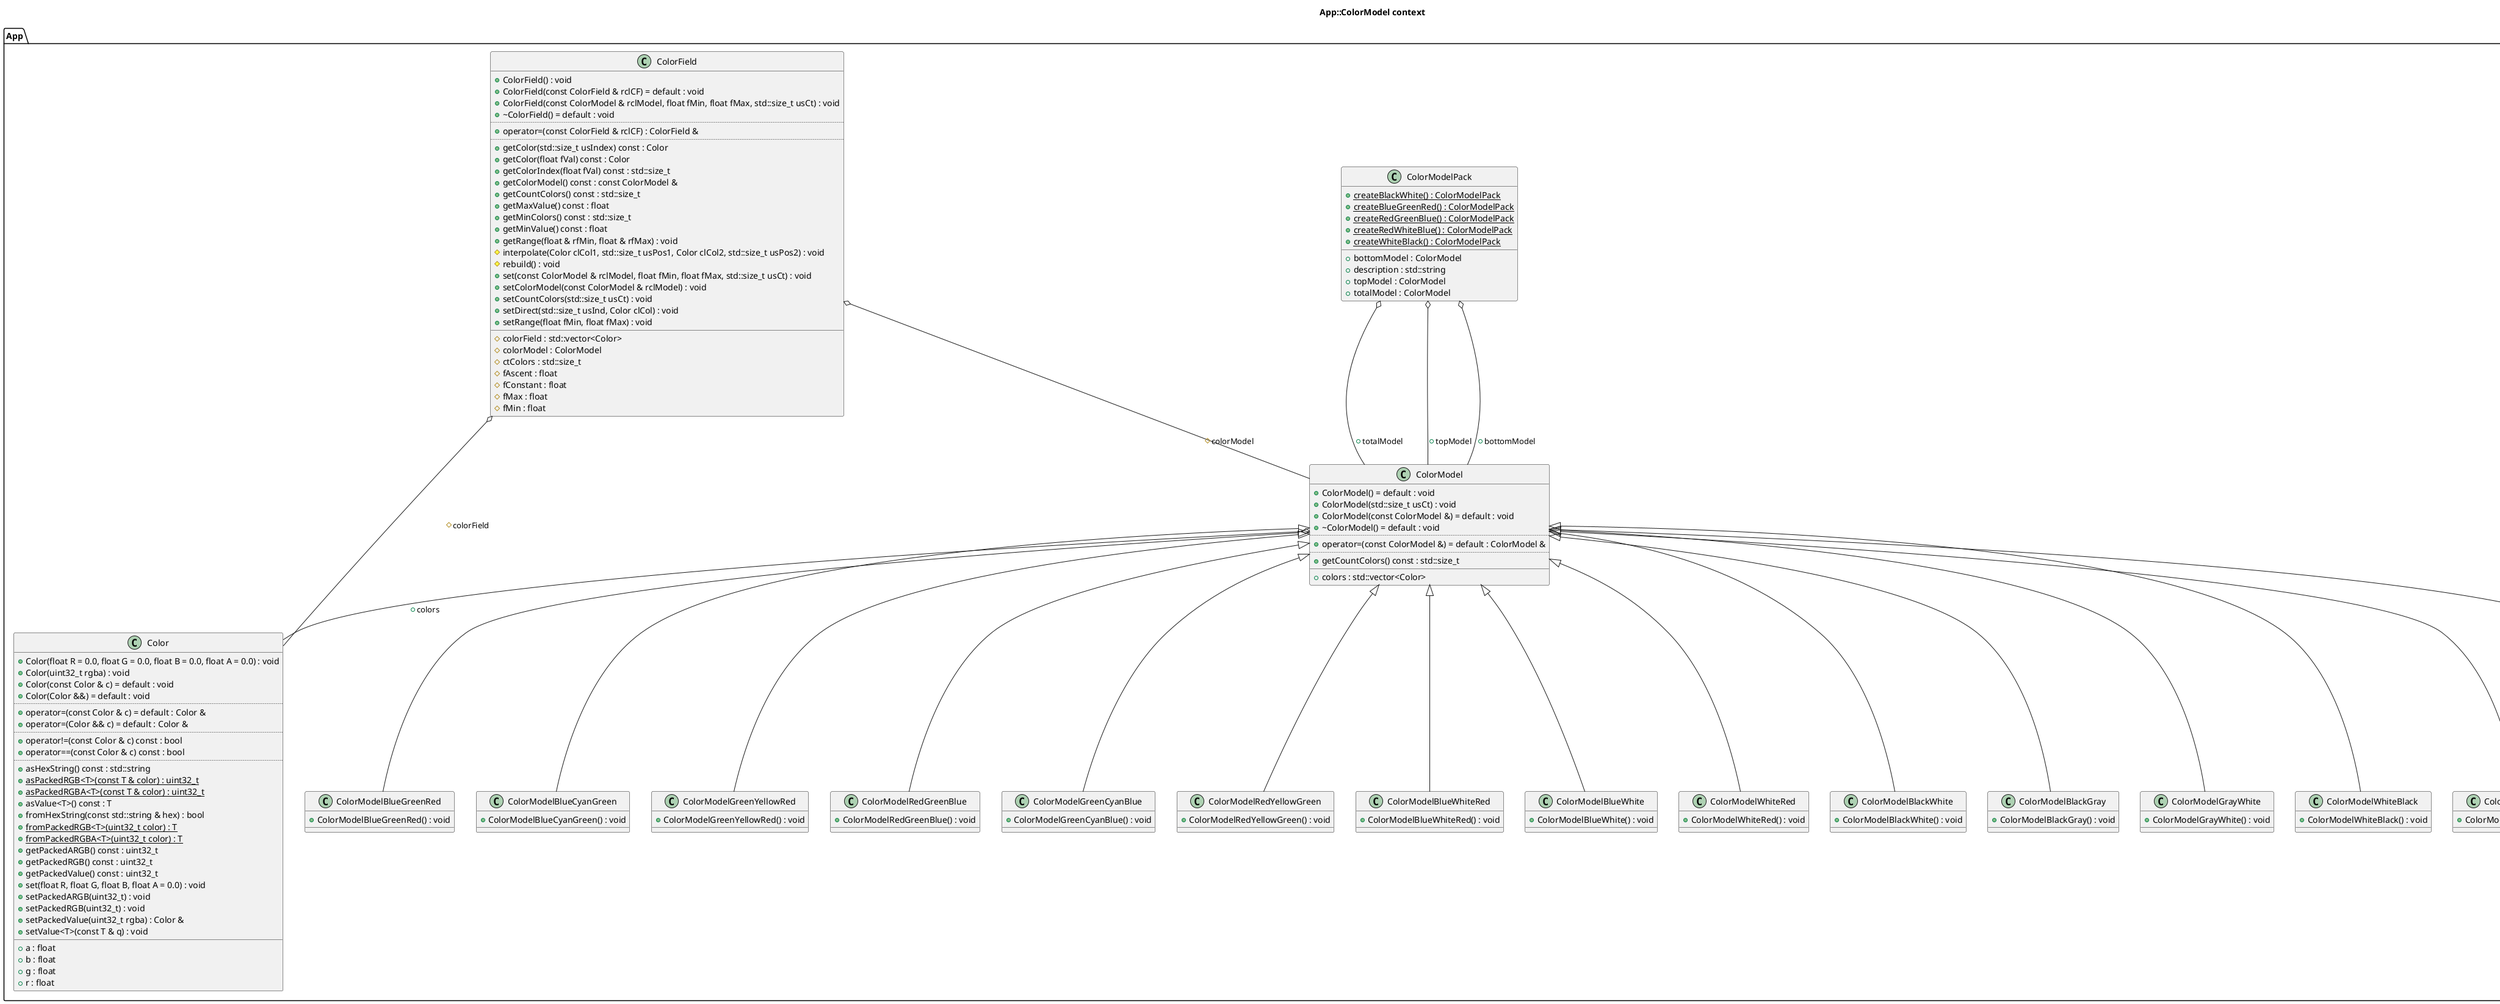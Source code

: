 @startuml
title App::ColorModel context
package [App] as C_0018282610363821501524 {
class "Color" as C_0007151109991894271781
class C_0007151109991894271781 [[https://github.com/FreeCAD/FreeCAD/blob/2fcc5317fe3aee96ca73475986a577719fc78e20/src/App/Color.h#L40{Color}]] {
+Color(float R = 0.0, float G = 0.0, float B = 0.0, float A = 0.0) : void [[[https://github.com/FreeCAD/FreeCAD/blob/2fcc5317fe3aee96ca73475986a577719fc78e20/src/App/Color.h#L47{Color}]]]
+Color(uint32_t rgba) : void [[[https://github.com/FreeCAD/FreeCAD/blob/2fcc5317fe3aee96ca73475986a577719fc78e20/src/App/Color.h#L53{Color}]]]
+Color(const Color & c) = default : void [[[https://github.com/FreeCAD/FreeCAD/blob/2fcc5317fe3aee96ca73475986a577719fc78e20/src/App/Color.h#L56{Color}]]]
+Color(Color &&) = default : void [[[https://github.com/FreeCAD/FreeCAD/blob/2fcc5317fe3aee96ca73475986a577719fc78e20/src/App/Color.h#L57{Color}]]]
..
+operator=(const Color & c) = default : Color & [[[https://github.com/FreeCAD/FreeCAD/blob/2fcc5317fe3aee96ca73475986a577719fc78e20/src/App/Color.h#L67{operator=}]]]
+operator=(Color && c) = default : Color & [[[https://github.com/FreeCAD/FreeCAD/blob/2fcc5317fe3aee96ca73475986a577719fc78e20/src/App/Color.h#L68{operator=}]]]
..
+operator!=(const Color & c) const : bool [[[https://github.com/FreeCAD/FreeCAD/blob/2fcc5317fe3aee96ca73475986a577719fc78e20/src/App/Color.h#L61{operator!=}]]]
+operator==(const Color & c) const : bool [[[https://github.com/FreeCAD/FreeCAD/blob/2fcc5317fe3aee96ca73475986a577719fc78e20/src/App/Color.h#L60{operator==}]]]
..
+asHexString() const : std::string [[[https://github.com/FreeCAD/FreeCAD/blob/2fcc5317fe3aee96ca73475986a577719fc78e20/src/App/Color.h#L143{asHexString}]]]
{static} +asPackedRGB<T>(const T & color) : uint32_t
{static} +asPackedRGBA<T>(const T & color) : uint32_t
+asValue<T>() const : T
+fromHexString(const std::string & hex) : bool [[[https://github.com/FreeCAD/FreeCAD/blob/2fcc5317fe3aee96ca73475986a577719fc78e20/src/App/Color.h#L149{fromHexString}]]]
{static} +fromPackedRGB<T>(uint32_t color) : T
{static} +fromPackedRGBA<T>(uint32_t color) : T
+getPackedARGB() const : uint32_t [[[https://github.com/FreeCAD/FreeCAD/blob/2fcc5317fe3aee96ca73475986a577719fc78e20/src/App/Color.h#L94{getPackedARGB}]]]
+getPackedRGB() const : uint32_t [[[https://github.com/FreeCAD/FreeCAD/blob/2fcc5317fe3aee96ca73475986a577719fc78e20/src/App/Color.h#L86{getPackedRGB}]]]
+getPackedValue() const : uint32_t [[[https://github.com/FreeCAD/FreeCAD/blob/2fcc5317fe3aee96ca73475986a577719fc78e20/src/App/Color.h#L82{getPackedValue}]]]
+set(float R, float G, float B, float A = 0.0) : void [[[https://github.com/FreeCAD/FreeCAD/blob/2fcc5317fe3aee96ca73475986a577719fc78e20/src/App/Color.h#L66{set}]]]
+setPackedARGB(uint32_t) : void [[[https://github.com/FreeCAD/FreeCAD/blob/2fcc5317fe3aee96ca73475986a577719fc78e20/src/App/Color.h#L98{setPackedARGB}]]]
+setPackedRGB(uint32_t) : void [[[https://github.com/FreeCAD/FreeCAD/blob/2fcc5317fe3aee96ca73475986a577719fc78e20/src/App/Color.h#L90{setPackedRGB}]]]
+setPackedValue(uint32_t rgba) : Color & [[[https://github.com/FreeCAD/FreeCAD/blob/2fcc5317fe3aee96ca73475986a577719fc78e20/src/App/Color.h#L76{setPackedValue}]]]
+setValue<T>(const T & q) : void
__
+a : float [[[https://github.com/FreeCAD/FreeCAD/blob/2fcc5317fe3aee96ca73475986a577719fc78e20/src/App/Color.h#L152{a}]]]
+b : float [[[https://github.com/FreeCAD/FreeCAD/blob/2fcc5317fe3aee96ca73475986a577719fc78e20/src/App/Color.h#L152{b}]]]
+g : float [[[https://github.com/FreeCAD/FreeCAD/blob/2fcc5317fe3aee96ca73475986a577719fc78e20/src/App/Color.h#L152{g}]]]
+r : float [[[https://github.com/FreeCAD/FreeCAD/blob/2fcc5317fe3aee96ca73475986a577719fc78e20/src/App/Color.h#L152{r}]]]
}
class "ColorModel" as C_0010120638161956693423
class C_0010120638161956693423 [[https://github.com/FreeCAD/FreeCAD/blob/2fcc5317fe3aee96ca73475986a577719fc78e20/src/App/ColorModel.h#L73{ColorModel}]] {
+ColorModel() = default : void [[[https://github.com/FreeCAD/FreeCAD/blob/2fcc5317fe3aee96ca73475986a577719fc78e20/src/App/ColorModel.h#L76{ColorModel}]]]
+ColorModel(std::size_t usCt) : void [[[https://github.com/FreeCAD/FreeCAD/blob/2fcc5317fe3aee96ca73475986a577719fc78e20/src/App/ColorModel.h#L77{ColorModel}]]]
+ColorModel(const ColorModel &) = default : void [[[https://github.com/FreeCAD/FreeCAD/blob/2fcc5317fe3aee96ca73475986a577719fc78e20/src/App/ColorModel.h#L80{ColorModel}]]]
+~ColorModel() = default : void [[[https://github.com/FreeCAD/FreeCAD/blob/2fcc5317fe3aee96ca73475986a577719fc78e20/src/App/ColorModel.h#L81{~ColorModel}]]]
..
+operator=(const ColorModel &) = default : ColorModel & [[[https://github.com/FreeCAD/FreeCAD/blob/2fcc5317fe3aee96ca73475986a577719fc78e20/src/App/ColorModel.h#L82{operator=}]]]
..
+getCountColors() const : std::size_t [[[https://github.com/FreeCAD/FreeCAD/blob/2fcc5317fe3aee96ca73475986a577719fc78e20/src/App/ColorModel.h#L83{getCountColors}]]]
__
+colors : std::vector<Color> [[[https://github.com/FreeCAD/FreeCAD/blob/2fcc5317fe3aee96ca73475986a577719fc78e20/src/App/ColorModel.h#L86{colors}]]]
}
class "ColorModelBlueGreenRed" as C_0002812805056146331450
class C_0002812805056146331450 [[https://github.com/FreeCAD/FreeCAD/blob/2fcc5317fe3aee96ca73475986a577719fc78e20/src/App/ColorModel.h#L89{ColorModelBlueGreenRed}]] {
+ColorModelBlueGreenRed() : void [[[https://github.com/FreeCAD/FreeCAD/blob/2fcc5317fe3aee96ca73475986a577719fc78e20/src/App/ColorModel.h#L92{ColorModelBlueGreenRed}]]]
__
}
class "ColorModelBlueCyanGreen" as C_0003509633752803973191
class C_0003509633752803973191 [[https://github.com/FreeCAD/FreeCAD/blob/2fcc5317fe3aee96ca73475986a577719fc78e20/src/App/ColorModel.h#L101{ColorModelBlueCyanGreen}]] {
+ColorModelBlueCyanGreen() : void [[[https://github.com/FreeCAD/FreeCAD/blob/2fcc5317fe3aee96ca73475986a577719fc78e20/src/App/ColorModel.h#L104{ColorModelBlueCyanGreen}]]]
__
}
class "ColorModelGreenYellowRed" as C_0009657929296881556513
class C_0009657929296881556513 [[https://github.com/FreeCAD/FreeCAD/blob/2fcc5317fe3aee96ca73475986a577719fc78e20/src/App/ColorModel.h#L111{ColorModelGreenYellowRed}]] {
+ColorModelGreenYellowRed() : void [[[https://github.com/FreeCAD/FreeCAD/blob/2fcc5317fe3aee96ca73475986a577719fc78e20/src/App/ColorModel.h#L114{ColorModelGreenYellowRed}]]]
__
}
class "ColorModelRedGreenBlue" as C_0004321527120205147471
class C_0004321527120205147471 [[https://github.com/FreeCAD/FreeCAD/blob/2fcc5317fe3aee96ca73475986a577719fc78e20/src/App/ColorModel.h#L121{ColorModelRedGreenBlue}]] {
+ColorModelRedGreenBlue() : void [[[https://github.com/FreeCAD/FreeCAD/blob/2fcc5317fe3aee96ca73475986a577719fc78e20/src/App/ColorModel.h#L124{ColorModelRedGreenBlue}]]]
__
}
class "ColorModelGreenCyanBlue" as C_0000876990277153853651
class C_0000876990277153853651 [[https://github.com/FreeCAD/FreeCAD/blob/2fcc5317fe3aee96ca73475986a577719fc78e20/src/App/ColorModel.h#L133{ColorModelGreenCyanBlue}]] {
+ColorModelGreenCyanBlue() : void [[[https://github.com/FreeCAD/FreeCAD/blob/2fcc5317fe3aee96ca73475986a577719fc78e20/src/App/ColorModel.h#L136{ColorModelGreenCyanBlue}]]]
__
}
class "ColorModelRedYellowGreen" as C_0013748058108477219628
class C_0013748058108477219628 [[https://github.com/FreeCAD/FreeCAD/blob/2fcc5317fe3aee96ca73475986a577719fc78e20/src/App/ColorModel.h#L143{ColorModelRedYellowGreen}]] {
+ColorModelRedYellowGreen() : void [[[https://github.com/FreeCAD/FreeCAD/blob/2fcc5317fe3aee96ca73475986a577719fc78e20/src/App/ColorModel.h#L146{ColorModelRedYellowGreen}]]]
__
}
class "ColorModelBlueWhiteRed" as C_0011082413038022120730
class C_0011082413038022120730 [[https://github.com/FreeCAD/FreeCAD/blob/2fcc5317fe3aee96ca73475986a577719fc78e20/src/App/ColorModel.h#L153{ColorModelBlueWhiteRed}]] {
+ColorModelBlueWhiteRed() : void [[[https://github.com/FreeCAD/FreeCAD/blob/2fcc5317fe3aee96ca73475986a577719fc78e20/src/App/ColorModel.h#L156{ColorModelBlueWhiteRed}]]]
__
}
class "ColorModelBlueWhite" as C_0000472950153822060037
class C_0000472950153822060037 [[https://github.com/FreeCAD/FreeCAD/blob/2fcc5317fe3aee96ca73475986a577719fc78e20/src/App/ColorModel.h#L165{ColorModelBlueWhite}]] {
+ColorModelBlueWhite() : void [[[https://github.com/FreeCAD/FreeCAD/blob/2fcc5317fe3aee96ca73475986a577719fc78e20/src/App/ColorModel.h#L168{ColorModelBlueWhite}]]]
__
}
class "ColorModelWhiteRed" as C_0011844043535716339923
class C_0011844043535716339923 [[https://github.com/FreeCAD/FreeCAD/blob/2fcc5317fe3aee96ca73475986a577719fc78e20/src/App/ColorModel.h#L175{ColorModelWhiteRed}]] {
+ColorModelWhiteRed() : void [[[https://github.com/FreeCAD/FreeCAD/blob/2fcc5317fe3aee96ca73475986a577719fc78e20/src/App/ColorModel.h#L178{ColorModelWhiteRed}]]]
__
}
class "ColorModelBlackWhite" as C_0001792069141836504604
class C_0001792069141836504604 [[https://github.com/FreeCAD/FreeCAD/blob/2fcc5317fe3aee96ca73475986a577719fc78e20/src/App/ColorModel.h#L185{ColorModelBlackWhite}]] {
+ColorModelBlackWhite() : void [[[https://github.com/FreeCAD/FreeCAD/blob/2fcc5317fe3aee96ca73475986a577719fc78e20/src/App/ColorModel.h#L188{ColorModelBlackWhite}]]]
__
}
class "ColorModelBlackGray" as C_0012218153606142195469
class C_0012218153606142195469 [[https://github.com/FreeCAD/FreeCAD/blob/2fcc5317fe3aee96ca73475986a577719fc78e20/src/App/ColorModel.h#L194{ColorModelBlackGray}]] {
+ColorModelBlackGray() : void [[[https://github.com/FreeCAD/FreeCAD/blob/2fcc5317fe3aee96ca73475986a577719fc78e20/src/App/ColorModel.h#L197{ColorModelBlackGray}]]]
__
}
class "ColorModelGrayWhite" as C_0007230590490846939170
class C_0007230590490846939170 [[https://github.com/FreeCAD/FreeCAD/blob/2fcc5317fe3aee96ca73475986a577719fc78e20/src/App/ColorModel.h#L203{ColorModelGrayWhite}]] {
+ColorModelGrayWhite() : void [[[https://github.com/FreeCAD/FreeCAD/blob/2fcc5317fe3aee96ca73475986a577719fc78e20/src/App/ColorModel.h#L206{ColorModelGrayWhite}]]]
__
}
class "ColorModelWhiteBlack" as C_0002891607102030984392
class C_0002891607102030984392 [[https://github.com/FreeCAD/FreeCAD/blob/2fcc5317fe3aee96ca73475986a577719fc78e20/src/App/ColorModel.h#L212{ColorModelWhiteBlack}]] {
+ColorModelWhiteBlack() : void [[[https://github.com/FreeCAD/FreeCAD/blob/2fcc5317fe3aee96ca73475986a577719fc78e20/src/App/ColorModel.h#L215{ColorModelWhiteBlack}]]]
__
}
class "ColorModelWhiteGray" as C_0016036303807467404511
class C_0016036303807467404511 [[https://github.com/FreeCAD/FreeCAD/blob/2fcc5317fe3aee96ca73475986a577719fc78e20/src/App/ColorModel.h#L221{ColorModelWhiteGray}]] {
+ColorModelWhiteGray() : void [[[https://github.com/FreeCAD/FreeCAD/blob/2fcc5317fe3aee96ca73475986a577719fc78e20/src/App/ColorModel.h#L224{ColorModelWhiteGray}]]]
__
}
class "ColorModelGrayBlack" as C_0005286932486020825510
class C_0005286932486020825510 [[https://github.com/FreeCAD/FreeCAD/blob/2fcc5317fe3aee96ca73475986a577719fc78e20/src/App/ColorModel.h#L230{ColorModelGrayBlack}]] {
+ColorModelGrayBlack() : void [[[https://github.com/FreeCAD/FreeCAD/blob/2fcc5317fe3aee96ca73475986a577719fc78e20/src/App/ColorModel.h#L233{ColorModelGrayBlack}]]]
__
}
class "ColorModelPack" as C_0010780570187126812341
class C_0010780570187126812341 [[https://github.com/FreeCAD/FreeCAD/blob/2fcc5317fe3aee96ca73475986a577719fc78e20/src/App/ColorModel.h#L239{ColorModelPack}]] {
{static} +createBlackWhite() : ColorModelPack [[[https://github.com/FreeCAD/FreeCAD/blob/2fcc5317fe3aee96ca73475986a577719fc78e20/src/App/ColorModel.h#L248{createBlackWhite}]]]
{static} +createBlueGreenRed() : ColorModelPack [[[https://github.com/FreeCAD/FreeCAD/blob/2fcc5317fe3aee96ca73475986a577719fc78e20/src/App/ColorModel.h#L246{createBlueGreenRed}]]]
{static} +createRedGreenBlue() : ColorModelPack [[[https://github.com/FreeCAD/FreeCAD/blob/2fcc5317fe3aee96ca73475986a577719fc78e20/src/App/ColorModel.h#L245{createRedGreenBlue}]]]
{static} +createRedWhiteBlue() : ColorModelPack [[[https://github.com/FreeCAD/FreeCAD/blob/2fcc5317fe3aee96ca73475986a577719fc78e20/src/App/ColorModel.h#L249{createRedWhiteBlue}]]]
{static} +createWhiteBlack() : ColorModelPack [[[https://github.com/FreeCAD/FreeCAD/blob/2fcc5317fe3aee96ca73475986a577719fc78e20/src/App/ColorModel.h#L247{createWhiteBlack}]]]
__
+bottomModel : ColorModel [[[https://github.com/FreeCAD/FreeCAD/blob/2fcc5317fe3aee96ca73475986a577719fc78e20/src/App/ColorModel.h#L243{bottomModel}]]]
+description : std::string [[[https://github.com/FreeCAD/FreeCAD/blob/2fcc5317fe3aee96ca73475986a577719fc78e20/src/App/ColorModel.h#L244{description}]]]
+topModel : ColorModel [[[https://github.com/FreeCAD/FreeCAD/blob/2fcc5317fe3aee96ca73475986a577719fc78e20/src/App/ColorModel.h#L242{topModel}]]]
+totalModel : ColorModel [[[https://github.com/FreeCAD/FreeCAD/blob/2fcc5317fe3aee96ca73475986a577719fc78e20/src/App/ColorModel.h#L241{totalModel}]]]
}
class "ColorField" as C_0002000033156209871532
class C_0002000033156209871532 [[https://github.com/FreeCAD/FreeCAD/blob/2fcc5317fe3aee96ca73475986a577719fc78e20/src/App/ColorModel.h#L252{ColorField}]] {
+ColorField() : void [[[https://github.com/FreeCAD/FreeCAD/blob/2fcc5317fe3aee96ca73475986a577719fc78e20/src/App/ColorModel.h#L255{ColorField}]]]
+ColorField(const ColorField & rclCF) = default : void [[[https://github.com/FreeCAD/FreeCAD/blob/2fcc5317fe3aee96ca73475986a577719fc78e20/src/App/ColorModel.h#L256{ColorField}]]]
+ColorField(const ColorModel & rclModel, float fMin, float fMax, std::size_t usCt) : void [[[https://github.com/FreeCAD/FreeCAD/blob/2fcc5317fe3aee96ca73475986a577719fc78e20/src/App/ColorModel.h#L257{ColorField}]]]
+~ColorField() = default : void [[[https://github.com/FreeCAD/FreeCAD/blob/2fcc5317fe3aee96ca73475986a577719fc78e20/src/App/ColorModel.h#L258{~ColorField}]]]
..
+operator=(const ColorField & rclCF) : ColorField & [[[https://github.com/FreeCAD/FreeCAD/blob/2fcc5317fe3aee96ca73475986a577719fc78e20/src/App/ColorModel.h#L260{operator=}]]]
..
+getColor(std::size_t usIndex) const : Color [[[https://github.com/FreeCAD/FreeCAD/blob/2fcc5317fe3aee96ca73475986a577719fc78e20/src/App/ColorModel.h#L292{getColor}]]]
+getColor(float fVal) const : Color [[[https://github.com/FreeCAD/FreeCAD/blob/2fcc5317fe3aee96ca73475986a577719fc78e20/src/App/ColorModel.h#L295{getColor}]]]
+getColorIndex(float fVal) const : std::size_t [[[https://github.com/FreeCAD/FreeCAD/blob/2fcc5317fe3aee96ca73475986a577719fc78e20/src/App/ColorModel.h#L296{getColorIndex}]]]
+getColorModel() const : const ColorModel & [[[https://github.com/FreeCAD/FreeCAD/blob/2fcc5317fe3aee96ca73475986a577719fc78e20/src/App/ColorModel.h#L279{getColorModel}]]]
+getCountColors() const : std::size_t [[[https://github.com/FreeCAD/FreeCAD/blob/2fcc5317fe3aee96ca73475986a577719fc78e20/src/App/ColorModel.h#L262{getCountColors}]]]
+getMaxValue() const : float [[[https://github.com/FreeCAD/FreeCAD/blob/2fcc5317fe3aee96ca73475986a577719fc78e20/src/App/ColorModel.h#L288{getMaxValue}]]]
+getMinColors() const : std::size_t [[[https://github.com/FreeCAD/FreeCAD/blob/2fcc5317fe3aee96ca73475986a577719fc78e20/src/App/ColorModel.h#L275{getMinColors}]]]
+getMinValue() const : float [[[https://github.com/FreeCAD/FreeCAD/blob/2fcc5317fe3aee96ca73475986a577719fc78e20/src/App/ColorModel.h#L285{getMinValue}]]]
+getRange(float & rfMin, float & rfMax) : void [[[https://github.com/FreeCAD/FreeCAD/blob/2fcc5317fe3aee96ca73475986a577719fc78e20/src/App/ColorModel.h#L272{getRange}]]]
#interpolate(Color clCol1, std::size_t usPos1, Color clCol2, std::size_t usPos2) : void [[[https://github.com/FreeCAD/FreeCAD/blob/2fcc5317fe3aee96ca73475986a577719fc78e20/src/App/ColorModel.h#L306{interpolate}]]]
#rebuild() : void [[[https://github.com/FreeCAD/FreeCAD/blob/2fcc5317fe3aee96ca73475986a577719fc78e20/src/App/ColorModel.h#L305{rebuild}]]]
+set(const ColorModel & rclModel, float fMin, float fMax, std::size_t usCt) : void [[[https://github.com/FreeCAD/FreeCAD/blob/2fcc5317fe3aee96ca73475986a577719fc78e20/src/App/ColorModel.h#L265{set}]]]
+setColorModel(const ColorModel & rclModel) : void [[[https://github.com/FreeCAD/FreeCAD/blob/2fcc5317fe3aee96ca73475986a577719fc78e20/src/App/ColorModel.h#L278{setColorModel}]]]
+setCountColors(std::size_t usCt) : void [[[https://github.com/FreeCAD/FreeCAD/blob/2fcc5317fe3aee96ca73475986a577719fc78e20/src/App/ColorModel.h#L266{setCountColors}]]]
+setDirect(std::size_t usInd, Color clCol) : void [[[https://github.com/FreeCAD/FreeCAD/blob/2fcc5317fe3aee96ca73475986a577719fc78e20/src/App/ColorModel.h#L282{setDirect}]]]
+setRange(float fMin, float fMax) : void [[[https://github.com/FreeCAD/FreeCAD/blob/2fcc5317fe3aee96ca73475986a577719fc78e20/src/App/ColorModel.h#L269{setRange}]]]
__
#colorField : std::vector<Color> [[[https://github.com/FreeCAD/FreeCAD/blob/2fcc5317fe3aee96ca73475986a577719fc78e20/src/App/ColorModel.h#L303{colorField}]]]
#colorModel : ColorModel [[[https://github.com/FreeCAD/FreeCAD/blob/2fcc5317fe3aee96ca73475986a577719fc78e20/src/App/ColorModel.h#L299{colorModel}]]]
#ctColors : std::size_t [[[https://github.com/FreeCAD/FreeCAD/blob/2fcc5317fe3aee96ca73475986a577719fc78e20/src/App/ColorModel.h#L302{ctColors}]]]
#fAscent : float [[[https://github.com/FreeCAD/FreeCAD/blob/2fcc5317fe3aee96ca73475986a577719fc78e20/src/App/ColorModel.h#L301{fAscent}]]]
#fConstant : float [[[https://github.com/FreeCAD/FreeCAD/blob/2fcc5317fe3aee96ca73475986a577719fc78e20/src/App/ColorModel.h#L301{fConstant}]]]
#fMax : float [[[https://github.com/FreeCAD/FreeCAD/blob/2fcc5317fe3aee96ca73475986a577719fc78e20/src/App/ColorModel.h#L300{fMax}]]]
#fMin : float [[[https://github.com/FreeCAD/FreeCAD/blob/2fcc5317fe3aee96ca73475986a577719fc78e20/src/App/ColorModel.h#L300{fMin}]]]
}
}
C_0010120638161956693423 o-- C_0007151109991894271781 [[https://github.com/FreeCAD/FreeCAD/blob/2fcc5317fe3aee96ca73475986a577719fc78e20/src/App/ColorModel.h#L86{colors}]] : +colors
C_0010120638161956693423 <|-- C_0002812805056146331450
C_0010120638161956693423 <|-- C_0003509633752803973191
C_0010120638161956693423 <|-- C_0009657929296881556513
C_0010120638161956693423 <|-- C_0004321527120205147471
C_0010120638161956693423 <|-- C_0000876990277153853651
C_0010120638161956693423 <|-- C_0013748058108477219628
C_0010120638161956693423 <|-- C_0011082413038022120730
C_0010120638161956693423 <|-- C_0000472950153822060037
C_0010120638161956693423 <|-- C_0011844043535716339923
C_0010120638161956693423 <|-- C_0001792069141836504604
C_0010120638161956693423 <|-- C_0012218153606142195469
C_0010120638161956693423 <|-- C_0007230590490846939170
C_0010120638161956693423 <|-- C_0002891607102030984392
C_0010120638161956693423 <|-- C_0016036303807467404511
C_0010120638161956693423 <|-- C_0005286932486020825510
C_0010780570187126812341 o-- C_0010120638161956693423 [[https://github.com/FreeCAD/FreeCAD/blob/2fcc5317fe3aee96ca73475986a577719fc78e20/src/App/ColorModel.h#L241{totalModel}]] : +totalModel
C_0010780570187126812341 o-- C_0010120638161956693423 [[https://github.com/FreeCAD/FreeCAD/blob/2fcc5317fe3aee96ca73475986a577719fc78e20/src/App/ColorModel.h#L242{topModel}]] : +topModel
C_0010780570187126812341 o-- C_0010120638161956693423 [[https://github.com/FreeCAD/FreeCAD/blob/2fcc5317fe3aee96ca73475986a577719fc78e20/src/App/ColorModel.h#L243{bottomModel}]] : +bottomModel
C_0002000033156209871532 o-- C_0010120638161956693423 [[https://github.com/FreeCAD/FreeCAD/blob/2fcc5317fe3aee96ca73475986a577719fc78e20/src/App/ColorModel.h#L299{colorModel}]] : #colorModel
C_0002000033156209871532 o-- C_0007151109991894271781 [[https://github.com/FreeCAD/FreeCAD/blob/2fcc5317fe3aee96ca73475986a577719fc78e20/src/App/ColorModel.h#L303{colorField}]] : #colorField

'Generated with clang-uml, version 0.6.0
'LLVM version Ubuntu clang version 19.1.1 (1ubuntu1)
@enduml
